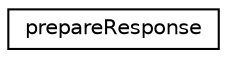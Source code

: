 digraph "Graphical Class Hierarchy"
{
  edge [fontname="Helvetica",fontsize="10",labelfontname="Helvetica",labelfontsize="10"];
  node [fontname="Helvetica",fontsize="10",shape=record];
  rankdir="LR";
  Node1 [label="prepareResponse",height=0.2,width=0.4,color="black", fillcolor="white", style="filled",URL="$classprepareResponse.html",tooltip="A class which constructs the blob packets. "];
}
